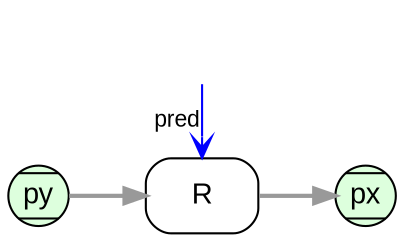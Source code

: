 digraph d {
	node [fontname = "Arial"];
	edge [fontname = "Arial", fontsize=11,color="#999999", penwidth=2, weight=1];

	rankdir=LR
	subgraph product {
		node [shape=Mcircle, style=filled, fillcolor="#DDFFDD", fixedsize=true, width=0.4]
		px
		py
		}
	subgraph process {
		node [shape=box, style=rounded]
		restrict [label=R]
	}
	subgraph invis {
		node [shape=box, style=invis]
		pred
	}
{rank=same; pred restrict}	
py -> restrict -> px
pred->restrict[label="pred  ", color=blue, penwidth=1, arrowhead=open]
}
